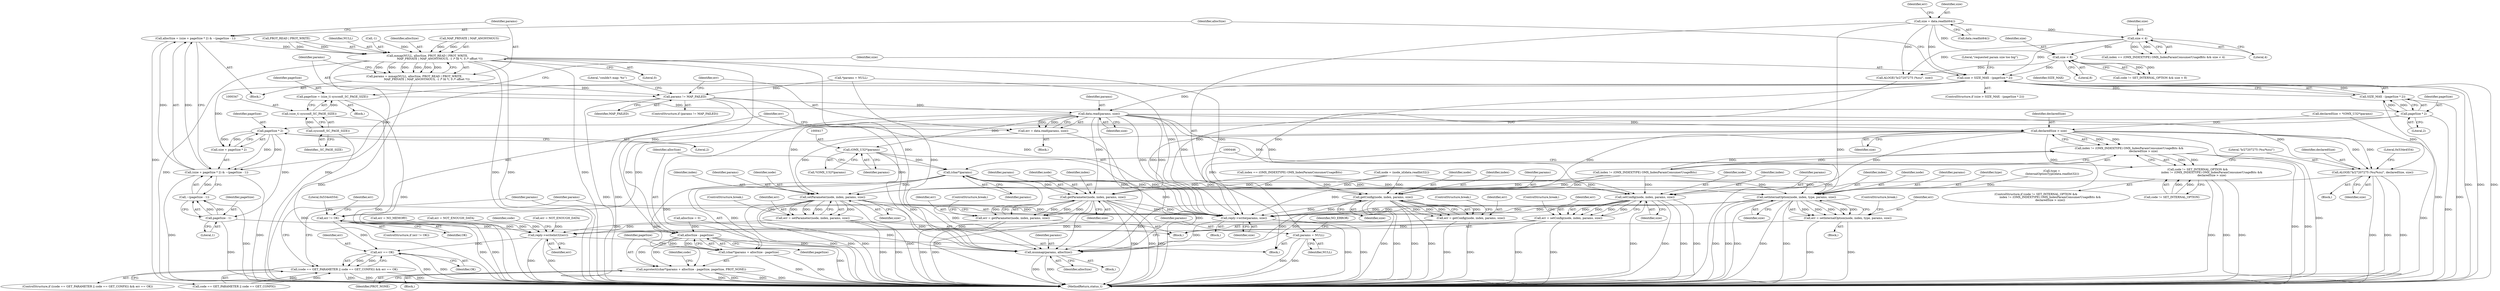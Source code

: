 digraph "1_Android_db829699d3293f254a7387894303451a91278986@integer" {
"1000363" [label="(Call,allocSize = (size + pageSize * 2) & ~(pageSize - 1))"];
"1000365" [label="(Call,(size + pageSize * 2) & ~(pageSize - 1))"];
"1000351" [label="(Call,size > SIZE_MAX - (pageSize * 2))"];
"1000295" [label="(Call,size = data.readInt64())"];
"1000329" [label="(Call,size < 8)"];
"1000322" [label="(Call,size < 4)"];
"1000353" [label="(Call,SIZE_MAX - (pageSize * 2))"];
"1000355" [label="(Call,pageSize * 2)"];
"1000344" [label="(Call,pageSize = (size_t) sysconf(_SC_PAGE_SIZE))"];
"1000346" [label="(Call,(size_t) sysconf(_SC_PAGE_SIZE))"];
"1000348" [label="(Call,sysconf(_SC_PAGE_SIZE))"];
"1000368" [label="(Call,pageSize * 2)"];
"1000371" [label="(Call,~(pageSize - 1))"];
"1000372" [label="(Call,pageSize - 1)"];
"1000377" [label="(Call,mmap(NULL, allocSize, PROT_READ | PROT_WRITE,\n                            MAP_PRIVATE | MAP_ANONYMOUS, -1 /* fd */, 0 /* offset */))"];
"1000375" [label="(Call,params = mmap(NULL, allocSize, PROT_READ | PROT_WRITE,\n                            MAP_PRIVATE | MAP_ANONYMOUS, -1 /* fd */, 0 /* offset */))"];
"1000390" [label="(Call,params != MAP_FAILED)"];
"1000396" [label="(Call,data.read(params, size))"];
"1000394" [label="(Call,err = data.read(params, size))"];
"1000400" [label="(Call,err != OK)"];
"1000517" [label="(Call,reply->writeInt32(err))"];
"1000528" [label="(Call,err == OK)"];
"1000520" [label="(Call,(code == GET_PARAMETER || code == GET_CONFIG) && err == OK)"];
"1000416" [label="(Call,(OMX_U32*)params)"];
"1000445" [label="(Call,(char*)params)"];
"1000443" [label="(Call,mprotect((char*)params + allocSize - pageSize, pageSize, PROT_NONE))"];
"1000444" [label="(Call,(char*)params + allocSize - pageSize)"];
"1000459" [label="(Call,getParameter(node, index, params, size))"];
"1000457" [label="(Call,err = getParameter(node, index, params, size))"];
"1000532" [label="(Call,reply->write(params, size))"];
"1000538" [label="(Call,munmap(params, allocSize))"];
"1000468" [label="(Call,setParameter(node, index, params, size))"];
"1000466" [label="(Call,err = setParameter(node, index, params, size))"];
"1000477" [label="(Call,getConfig(node, index, params, size))"];
"1000475" [label="(Call,err = getConfig(node, index, params, size))"];
"1000486" [label="(Call,setConfig(node, index, params, size))"];
"1000484" [label="(Call,err = setConfig(node, index, params, size))"];
"1000502" [label="(Call,setInternalOption(node, index, type, params, size))"];
"1000500" [label="(Call,err = setInternalOption(node, index, type, params, size))"];
"1000430" [label="(Call,declaredSize > size)"];
"1000424" [label="(Call,index != (OMX_INDEXTYPE) OMX_IndexParamConsumerUsageBits &&\n                                declaredSize > size)"];
"1000420" [label="(Call,code != SET_INTERNAL_OPTION &&\n                                index != (OMX_INDEXTYPE) OMX_IndexParamConsumerUsageBits &&\n                                declaredSize > size)"];
"1000434" [label="(Call,ALOGE(\"b/27207275 (%u/%zu)\", declaredSize, size))"];
"1000448" [label="(Call,allocSize - pageSize)"];
"1000541" [label="(Call,params = NULL)"];
"1000283" [label="(Call,node = (node_id)data.readInt32())"];
"1000400" [label="(Call,err != OK)"];
"1000388" [label="(Literal,0)"];
"1000491" [label="(ControlStructure,break;)"];
"1000443" [label="(Call,mprotect((char*)params + allocSize - pageSize, pageSize, PROT_NONE))"];
"1000523" [label="(Identifier,code)"];
"1000277" [label="(Block,)"];
"1000507" [label="(Identifier,size)"];
"1000420" [label="(Call,code != SET_INTERNAL_OPTION &&\n                                index != (OMX_INDEXTYPE) OMX_IndexParamConsumerUsageBits &&\n                                declaredSize > size)"];
"1000463" [label="(Identifier,size)"];
"1000536" [label="(Identifier,params)"];
"1000416" [label="(Call,(OMX_U32*)params)"];
"1000458" [label="(Identifier,err)"];
"1000399" [label="(ControlStructure,if (err != OK))"];
"1000386" [label="(Call,-1)"];
"1000484" [label="(Call,err = setConfig(node, index, params, size))"];
"1000503" [label="(Identifier,node)"];
"1000357" [label="(Literal,2)"];
"1000369" [label="(Identifier,pageSize)"];
"1000442" [label="(Block,)"];
"1000364" [label="(Identifier,allocSize)"];
"1000472" [label="(Identifier,size)"];
"1000375" [label="(Call,params = mmap(NULL, allocSize, PROT_READ | PROT_WRITE,\n                            MAP_PRIVATE | MAP_ANONYMOUS, -1 /* fd */, 0 /* offset */))"];
"1000405" [label="(Literal,0x534e4554)"];
"1000432" [label="(Identifier,size)"];
"1000473" [label="(ControlStructure,break;)"];
"1000519" [label="(ControlStructure,if ((code == GET_PARAMETER || code == GET_CONFIG) && err == OK))"];
"1000371" [label="(Call,~(pageSize - 1))"];
"1000362" [label="(Block,)"];
"1000297" [label="(Call,data.readInt64())"];
"1000450" [label="(Identifier,pageSize)"];
"1000325" [label="(Call,code != SET_INTERNAL_OPTION && size < 8)"];
"1000434" [label="(Call,ALOGE(\"b/27207275 (%u/%zu)\", declaredSize, size))"];
"1000355" [label="(Call,pageSize * 2)"];
"1000470" [label="(Identifier,index)"];
"1000506" [label="(Identifier,params)"];
"1000322" [label="(Call,size < 4)"];
"1000486" [label="(Call,setConfig(node, index, params, size))"];
"1000316" [label="(Call,index == (OMX_INDEXTYPE) OMX_IndexParamConsumerUsageBits && size < 4)"];
"1000460" [label="(Identifier,node)"];
"1000520" [label="(Call,(code == GET_PARAMETER || code == GET_CONFIG) && err == OK)"];
"1000330" [label="(Identifier,size)"];
"1000299" [label="(Call,err = NOT_ENOUGH_DATA)"];
"1000541" [label="(Call,params = NULL)"];
"1000366" [label="(Call,size + pageSize * 2)"];
"1000517" [label="(Call,reply->writeInt32(err))"];
"1000329" [label="(Call,size < 8)"];
"1000542" [label="(Identifier,params)"];
"1000324" [label="(Literal,4)"];
"1000480" [label="(Identifier,params)"];
"1000424" [label="(Call,index != (OMX_INDEXTYPE) OMX_IndexParamConsumerUsageBits &&\n                                declaredSize > size)"];
"1000333" [label="(Call,ALOGE(\"b/27207275 (%zu)\", size))"];
"1000433" [label="(Block,)"];
"1000439" [label="(Literal,0x534e4554)"];
"1000537" [label="(Block,)"];
"1000505" [label="(Identifier,type)"];
"1000418" [label="(Identifier,params)"];
"1000485" [label="(Identifier,err)"];
"1000392" [label="(Identifier,MAP_FAILED)"];
"1000415" [label="(Call,*(OMX_U32*)params)"];
"1000341" [label="(Call,err = NO_MEMORY)"];
"1000410" [label="(Identifier,err)"];
"1000500" [label="(Call,err = setInternalOption(node, index, type, params, size))"];
"1000419" [label="(ControlStructure,if (code != SET_INTERNAL_OPTION &&\n                                index != (OMX_INDEXTYPE) OMX_IndexParamConsumerUsageBits &&\n                                declaredSize > size))"];
"1000345" [label="(Identifier,pageSize)"];
"1000376" [label="(Identifier,params)"];
"1000323" [label="(Identifier,size)"];
"1000352" [label="(Identifier,size)"];
"1000437" [label="(Identifier,size)"];
"1000530" [label="(Identifier,OK)"];
"1000350" [label="(ControlStructure,if (size > SIZE_MAX - (pageSize * 2)))"];
"1000300" [label="(Identifier,err)"];
"1000303" [label="(Call,*params = NULL)"];
"1000543" [label="(Identifier,NULL)"];
"1000396" [label="(Call,data.read(params, size))"];
"1000448" [label="(Call,allocSize - pageSize)"];
"1000393" [label="(Block,)"];
"1000444" [label="(Call,(char*)params + allocSize - pageSize)"];
"1000451" [label="(Identifier,pageSize)"];
"1000540" [label="(Identifier,allocSize)"];
"1000459" [label="(Call,getParameter(node, index, params, size))"];
"1000379" [label="(Identifier,allocSize)"];
"1000493" [label="(Block,)"];
"1000532" [label="(Call,reply->write(params, size))"];
"1000452" [label="(Identifier,PROT_NONE)"];
"1000409" [label="(Call,err = NOT_ENOUGH_DATA)"];
"1000455" [label="(Block,)"];
"1000488" [label="(Identifier,index)"];
"1000461" [label="(Identifier,index)"];
"1000476" [label="(Identifier,err)"];
"1000435" [label="(Literal,\"b/27207275 (%u/%zu)\")"];
"1000383" [label="(Call,MAP_PRIVATE | MAP_ANONYMOUS)"];
"1000380" [label="(Call,PROT_READ | PROT_WRITE)"];
"1000447" [label="(Identifier,params)"];
"1000521" [label="(Call,code == GET_PARAMETER || code == GET_CONFIG)"];
"1000534" [label="(Identifier,size)"];
"1000377" [label="(Call,mmap(NULL, allocSize, PROT_READ | PROT_WRITE,\n                            MAP_PRIVATE | MAP_ANONYMOUS, -1 /* fd */, 0 /* offset */))"];
"1000489" [label="(Identifier,params)"];
"1000344" [label="(Call,pageSize = (size_t) sysconf(_SC_PAGE_SIZE))"];
"1000531" [label="(Block,)"];
"1000475" [label="(Call,err = getConfig(node, index, params, size))"];
"1001353" [label="(MethodReturn,status_t)"];
"1000374" [label="(Literal,1)"];
"1000468" [label="(Call,setParameter(node, index, params, size))"];
"1000363" [label="(Call,allocSize = (size + pageSize * 2) & ~(pageSize - 1))"];
"1000478" [label="(Identifier,node)"];
"1000431" [label="(Identifier,declaredSize)"];
"1000351" [label="(Call,size > SIZE_MAX - (pageSize * 2))"];
"1000490" [label="(Identifier,size)"];
"1000346" [label="(Call,(size_t) sysconf(_SC_PAGE_SIZE))"];
"1000518" [label="(Identifier,err)"];
"1000502" [label="(Call,setInternalOption(node, index, type, params, size))"];
"1000349" [label="(Identifier,_SC_PAGE_SIZE)"];
"1000479" [label="(Identifier,index)"];
"1000538" [label="(Call,munmap(params, allocSize))"];
"1000539" [label="(Identifier,params)"];
"1000445" [label="(Call,(char*)params)"];
"1000545" [label="(Identifier,NO_ERROR)"];
"1000365" [label="(Call,(size + pageSize * 2) & ~(pageSize - 1))"];
"1000401" [label="(Identifier,err)"];
"1000467" [label="(Identifier,err)"];
"1000495" [label="(Call,type =\n (InternalOptionType)data.readInt32())"];
"1000394" [label="(Call,err = data.read(params, size))"];
"1000471" [label="(Identifier,params)"];
"1000449" [label="(Identifier,allocSize)"];
"1000391" [label="(Identifier,params)"];
"1000529" [label="(Identifier,err)"];
"1000464" [label="(ControlStructure,break;)"];
"1000378" [label="(Identifier,NULL)"];
"1000477" [label="(Call,getConfig(node, index, params, size))"];
"1000348" [label="(Call,sysconf(_SC_PAGE_SIZE))"];
"1000372" [label="(Call,pageSize - 1)"];
"1000454" [label="(Identifier,code)"];
"1000469" [label="(Identifier,node)"];
"1000436" [label="(Identifier,declaredSize)"];
"1000389" [label="(ControlStructure,if (params != MAP_FAILED))"];
"1000368" [label="(Call,pageSize * 2)"];
"1000295" [label="(Call,size = data.readInt64())"];
"1000390" [label="(Call,params != MAP_FAILED)"];
"1000296" [label="(Identifier,size)"];
"1000354" [label="(Identifier,SIZE_MAX)"];
"1000514" [label="(Literal,\"couldn't map: %s\")"];
"1000508" [label="(ControlStructure,break;)"];
"1000311" [label="(Call,allocSize = 0)"];
"1000395" [label="(Identifier,err)"];
"1000397" [label="(Identifier,params)"];
"1000457" [label="(Call,err = getParameter(node, index, params, size))"];
"1000402" [label="(Identifier,OK)"];
"1000501" [label="(Identifier,err)"];
"1000487" [label="(Identifier,node)"];
"1000466" [label="(Call,err = setParameter(node, index, params, size))"];
"1000370" [label="(Literal,2)"];
"1000413" [label="(Call,declaredSize = *(OMX_U32*)params)"];
"1000356" [label="(Identifier,pageSize)"];
"1000528" [label="(Call,err == OK)"];
"1000425" [label="(Call,index != (OMX_INDEXTYPE) OMX_IndexParamConsumerUsageBits)"];
"1000373" [label="(Identifier,pageSize)"];
"1000331" [label="(Literal,8)"];
"1000482" [label="(ControlStructure,break;)"];
"1000340" [label="(Block,)"];
"1000430" [label="(Call,declaredSize > size)"];
"1000504" [label="(Identifier,index)"];
"1000421" [label="(Call,code != SET_INTERNAL_OPTION)"];
"1000398" [label="(Identifier,size)"];
"1000360" [label="(Literal,\"requested param size too big\")"];
"1000317" [label="(Call,index == (OMX_INDEXTYPE) OMX_IndexParamConsumerUsageBits)"];
"1000353" [label="(Call,SIZE_MAX - (pageSize * 2))"];
"1000462" [label="(Identifier,params)"];
"1000481" [label="(Identifier,size)"];
"1000533" [label="(Identifier,params)"];
"1000363" -> "1000362"  [label="AST: "];
"1000363" -> "1000365"  [label="CFG: "];
"1000364" -> "1000363"  [label="AST: "];
"1000365" -> "1000363"  [label="AST: "];
"1000376" -> "1000363"  [label="CFG: "];
"1000363" -> "1001353"  [label="DDG: "];
"1000365" -> "1000363"  [label="DDG: "];
"1000365" -> "1000363"  [label="DDG: "];
"1000363" -> "1000377"  [label="DDG: "];
"1000365" -> "1000371"  [label="CFG: "];
"1000366" -> "1000365"  [label="AST: "];
"1000371" -> "1000365"  [label="AST: "];
"1000365" -> "1001353"  [label="DDG: "];
"1000365" -> "1001353"  [label="DDG: "];
"1000351" -> "1000365"  [label="DDG: "];
"1000368" -> "1000365"  [label="DDG: "];
"1000368" -> "1000365"  [label="DDG: "];
"1000371" -> "1000365"  [label="DDG: "];
"1000351" -> "1000350"  [label="AST: "];
"1000351" -> "1000353"  [label="CFG: "];
"1000352" -> "1000351"  [label="AST: "];
"1000353" -> "1000351"  [label="AST: "];
"1000360" -> "1000351"  [label="CFG: "];
"1000364" -> "1000351"  [label="CFG: "];
"1000351" -> "1001353"  [label="DDG: "];
"1000351" -> "1001353"  [label="DDG: "];
"1000351" -> "1001353"  [label="DDG: "];
"1000295" -> "1000351"  [label="DDG: "];
"1000329" -> "1000351"  [label="DDG: "];
"1000322" -> "1000351"  [label="DDG: "];
"1000353" -> "1000351"  [label="DDG: "];
"1000353" -> "1000351"  [label="DDG: "];
"1000351" -> "1000366"  [label="DDG: "];
"1000351" -> "1000396"  [label="DDG: "];
"1000351" -> "1000532"  [label="DDG: "];
"1000295" -> "1000277"  [label="AST: "];
"1000295" -> "1000297"  [label="CFG: "];
"1000296" -> "1000295"  [label="AST: "];
"1000297" -> "1000295"  [label="AST: "];
"1000300" -> "1000295"  [label="CFG: "];
"1000295" -> "1001353"  [label="DDG: "];
"1000295" -> "1000322"  [label="DDG: "];
"1000295" -> "1000329"  [label="DDG: "];
"1000295" -> "1000333"  [label="DDG: "];
"1000329" -> "1000325"  [label="AST: "];
"1000329" -> "1000331"  [label="CFG: "];
"1000330" -> "1000329"  [label="AST: "];
"1000331" -> "1000329"  [label="AST: "];
"1000325" -> "1000329"  [label="CFG: "];
"1000329" -> "1000325"  [label="DDG: "];
"1000329" -> "1000325"  [label="DDG: "];
"1000322" -> "1000329"  [label="DDG: "];
"1000329" -> "1000333"  [label="DDG: "];
"1000322" -> "1000316"  [label="AST: "];
"1000322" -> "1000324"  [label="CFG: "];
"1000323" -> "1000322"  [label="AST: "];
"1000324" -> "1000322"  [label="AST: "];
"1000316" -> "1000322"  [label="CFG: "];
"1000322" -> "1000316"  [label="DDG: "];
"1000322" -> "1000316"  [label="DDG: "];
"1000322" -> "1000333"  [label="DDG: "];
"1000353" -> "1000355"  [label="CFG: "];
"1000354" -> "1000353"  [label="AST: "];
"1000355" -> "1000353"  [label="AST: "];
"1000353" -> "1001353"  [label="DDG: "];
"1000353" -> "1001353"  [label="DDG: "];
"1000355" -> "1000353"  [label="DDG: "];
"1000355" -> "1000353"  [label="DDG: "];
"1000355" -> "1000357"  [label="CFG: "];
"1000356" -> "1000355"  [label="AST: "];
"1000357" -> "1000355"  [label="AST: "];
"1000355" -> "1001353"  [label="DDG: "];
"1000344" -> "1000355"  [label="DDG: "];
"1000355" -> "1000368"  [label="DDG: "];
"1000355" -> "1000448"  [label="DDG: "];
"1000344" -> "1000340"  [label="AST: "];
"1000344" -> "1000346"  [label="CFG: "];
"1000345" -> "1000344"  [label="AST: "];
"1000346" -> "1000344"  [label="AST: "];
"1000352" -> "1000344"  [label="CFG: "];
"1000344" -> "1001353"  [label="DDG: "];
"1000346" -> "1000344"  [label="DDG: "];
"1000346" -> "1000348"  [label="CFG: "];
"1000347" -> "1000346"  [label="AST: "];
"1000348" -> "1000346"  [label="AST: "];
"1000346" -> "1001353"  [label="DDG: "];
"1000348" -> "1000346"  [label="DDG: "];
"1000348" -> "1000349"  [label="CFG: "];
"1000349" -> "1000348"  [label="AST: "];
"1000348" -> "1001353"  [label="DDG: "];
"1000368" -> "1000366"  [label="AST: "];
"1000368" -> "1000370"  [label="CFG: "];
"1000369" -> "1000368"  [label="AST: "];
"1000370" -> "1000368"  [label="AST: "];
"1000366" -> "1000368"  [label="CFG: "];
"1000368" -> "1000366"  [label="DDG: "];
"1000368" -> "1000366"  [label="DDG: "];
"1000368" -> "1000372"  [label="DDG: "];
"1000371" -> "1000372"  [label="CFG: "];
"1000372" -> "1000371"  [label="AST: "];
"1000371" -> "1001353"  [label="DDG: "];
"1000372" -> "1000371"  [label="DDG: "];
"1000372" -> "1000371"  [label="DDG: "];
"1000372" -> "1000374"  [label="CFG: "];
"1000373" -> "1000372"  [label="AST: "];
"1000374" -> "1000372"  [label="AST: "];
"1000372" -> "1001353"  [label="DDG: "];
"1000372" -> "1000448"  [label="DDG: "];
"1000377" -> "1000375"  [label="AST: "];
"1000377" -> "1000388"  [label="CFG: "];
"1000378" -> "1000377"  [label="AST: "];
"1000379" -> "1000377"  [label="AST: "];
"1000380" -> "1000377"  [label="AST: "];
"1000383" -> "1000377"  [label="AST: "];
"1000386" -> "1000377"  [label="AST: "];
"1000388" -> "1000377"  [label="AST: "];
"1000375" -> "1000377"  [label="CFG: "];
"1000377" -> "1001353"  [label="DDG: "];
"1000377" -> "1001353"  [label="DDG: "];
"1000377" -> "1001353"  [label="DDG: "];
"1000377" -> "1001353"  [label="DDG: "];
"1000377" -> "1001353"  [label="DDG: "];
"1000377" -> "1000375"  [label="DDG: "];
"1000377" -> "1000375"  [label="DDG: "];
"1000377" -> "1000375"  [label="DDG: "];
"1000377" -> "1000375"  [label="DDG: "];
"1000377" -> "1000375"  [label="DDG: "];
"1000377" -> "1000375"  [label="DDG: "];
"1000380" -> "1000377"  [label="DDG: "];
"1000380" -> "1000377"  [label="DDG: "];
"1000383" -> "1000377"  [label="DDG: "];
"1000383" -> "1000377"  [label="DDG: "];
"1000386" -> "1000377"  [label="DDG: "];
"1000377" -> "1000448"  [label="DDG: "];
"1000377" -> "1000538"  [label="DDG: "];
"1000377" -> "1000541"  [label="DDG: "];
"1000375" -> "1000362"  [label="AST: "];
"1000376" -> "1000375"  [label="AST: "];
"1000391" -> "1000375"  [label="CFG: "];
"1000375" -> "1001353"  [label="DDG: "];
"1000375" -> "1000390"  [label="DDG: "];
"1000390" -> "1000389"  [label="AST: "];
"1000390" -> "1000392"  [label="CFG: "];
"1000391" -> "1000390"  [label="AST: "];
"1000392" -> "1000390"  [label="AST: "];
"1000395" -> "1000390"  [label="CFG: "];
"1000514" -> "1000390"  [label="CFG: "];
"1000390" -> "1001353"  [label="DDG: "];
"1000390" -> "1001353"  [label="DDG: "];
"1000303" -> "1000390"  [label="DDG: "];
"1000390" -> "1000396"  [label="DDG: "];
"1000390" -> "1000532"  [label="DDG: "];
"1000390" -> "1000538"  [label="DDG: "];
"1000396" -> "1000394"  [label="AST: "];
"1000396" -> "1000398"  [label="CFG: "];
"1000397" -> "1000396"  [label="AST: "];
"1000398" -> "1000396"  [label="AST: "];
"1000394" -> "1000396"  [label="CFG: "];
"1000396" -> "1001353"  [label="DDG: "];
"1000396" -> "1000394"  [label="DDG: "];
"1000396" -> "1000394"  [label="DDG: "];
"1000396" -> "1000416"  [label="DDG: "];
"1000396" -> "1000430"  [label="DDG: "];
"1000396" -> "1000434"  [label="DDG: "];
"1000396" -> "1000459"  [label="DDG: "];
"1000396" -> "1000468"  [label="DDG: "];
"1000396" -> "1000477"  [label="DDG: "];
"1000396" -> "1000486"  [label="DDG: "];
"1000396" -> "1000502"  [label="DDG: "];
"1000396" -> "1000532"  [label="DDG: "];
"1000396" -> "1000532"  [label="DDG: "];
"1000396" -> "1000538"  [label="DDG: "];
"1000394" -> "1000393"  [label="AST: "];
"1000395" -> "1000394"  [label="AST: "];
"1000401" -> "1000394"  [label="CFG: "];
"1000394" -> "1001353"  [label="DDG: "];
"1000394" -> "1000400"  [label="DDG: "];
"1000400" -> "1000399"  [label="AST: "];
"1000400" -> "1000402"  [label="CFG: "];
"1000401" -> "1000400"  [label="AST: "];
"1000402" -> "1000400"  [label="AST: "];
"1000405" -> "1000400"  [label="CFG: "];
"1000410" -> "1000400"  [label="CFG: "];
"1000400" -> "1001353"  [label="DDG: "];
"1000400" -> "1001353"  [label="DDG: "];
"1000400" -> "1000517"  [label="DDG: "];
"1000400" -> "1000528"  [label="DDG: "];
"1000517" -> "1000277"  [label="AST: "];
"1000517" -> "1000518"  [label="CFG: "];
"1000518" -> "1000517"  [label="AST: "];
"1000523" -> "1000517"  [label="CFG: "];
"1000517" -> "1001353"  [label="DDG: "];
"1000517" -> "1001353"  [label="DDG: "];
"1000466" -> "1000517"  [label="DDG: "];
"1000475" -> "1000517"  [label="DDG: "];
"1000457" -> "1000517"  [label="DDG: "];
"1000484" -> "1000517"  [label="DDG: "];
"1000341" -> "1000517"  [label="DDG: "];
"1000500" -> "1000517"  [label="DDG: "];
"1000299" -> "1000517"  [label="DDG: "];
"1000409" -> "1000517"  [label="DDG: "];
"1000517" -> "1000528"  [label="DDG: "];
"1000528" -> "1000520"  [label="AST: "];
"1000528" -> "1000530"  [label="CFG: "];
"1000529" -> "1000528"  [label="AST: "];
"1000530" -> "1000528"  [label="AST: "];
"1000520" -> "1000528"  [label="CFG: "];
"1000528" -> "1001353"  [label="DDG: "];
"1000528" -> "1001353"  [label="DDG: "];
"1000528" -> "1000520"  [label="DDG: "];
"1000528" -> "1000520"  [label="DDG: "];
"1000520" -> "1000519"  [label="AST: "];
"1000520" -> "1000521"  [label="CFG: "];
"1000521" -> "1000520"  [label="AST: "];
"1000533" -> "1000520"  [label="CFG: "];
"1000536" -> "1000520"  [label="CFG: "];
"1000520" -> "1001353"  [label="DDG: "];
"1000520" -> "1001353"  [label="DDG: "];
"1000520" -> "1001353"  [label="DDG: "];
"1000521" -> "1000520"  [label="DDG: "];
"1000521" -> "1000520"  [label="DDG: "];
"1000416" -> "1000415"  [label="AST: "];
"1000416" -> "1000418"  [label="CFG: "];
"1000417" -> "1000416"  [label="AST: "];
"1000418" -> "1000416"  [label="AST: "];
"1000415" -> "1000416"  [label="CFG: "];
"1000416" -> "1000445"  [label="DDG: "];
"1000416" -> "1000532"  [label="DDG: "];
"1000416" -> "1000538"  [label="DDG: "];
"1000445" -> "1000444"  [label="AST: "];
"1000445" -> "1000447"  [label="CFG: "];
"1000446" -> "1000445"  [label="AST: "];
"1000447" -> "1000445"  [label="AST: "];
"1000449" -> "1000445"  [label="CFG: "];
"1000445" -> "1000443"  [label="DDG: "];
"1000445" -> "1000444"  [label="DDG: "];
"1000445" -> "1000459"  [label="DDG: "];
"1000445" -> "1000468"  [label="DDG: "];
"1000445" -> "1000477"  [label="DDG: "];
"1000445" -> "1000486"  [label="DDG: "];
"1000445" -> "1000502"  [label="DDG: "];
"1000445" -> "1000532"  [label="DDG: "];
"1000445" -> "1000538"  [label="DDG: "];
"1000443" -> "1000442"  [label="AST: "];
"1000443" -> "1000452"  [label="CFG: "];
"1000444" -> "1000443"  [label="AST: "];
"1000451" -> "1000443"  [label="AST: "];
"1000452" -> "1000443"  [label="AST: "];
"1000454" -> "1000443"  [label="CFG: "];
"1000443" -> "1001353"  [label="DDG: "];
"1000443" -> "1001353"  [label="DDG: "];
"1000443" -> "1001353"  [label="DDG: "];
"1000443" -> "1001353"  [label="DDG: "];
"1000448" -> "1000443"  [label="DDG: "];
"1000448" -> "1000443"  [label="DDG: "];
"1000444" -> "1000448"  [label="CFG: "];
"1000448" -> "1000444"  [label="AST: "];
"1000451" -> "1000444"  [label="CFG: "];
"1000444" -> "1001353"  [label="DDG: "];
"1000444" -> "1001353"  [label="DDG: "];
"1000448" -> "1000444"  [label="DDG: "];
"1000448" -> "1000444"  [label="DDG: "];
"1000459" -> "1000457"  [label="AST: "];
"1000459" -> "1000463"  [label="CFG: "];
"1000460" -> "1000459"  [label="AST: "];
"1000461" -> "1000459"  [label="AST: "];
"1000462" -> "1000459"  [label="AST: "];
"1000463" -> "1000459"  [label="AST: "];
"1000457" -> "1000459"  [label="CFG: "];
"1000459" -> "1001353"  [label="DDG: "];
"1000459" -> "1001353"  [label="DDG: "];
"1000459" -> "1001353"  [label="DDG: "];
"1000459" -> "1001353"  [label="DDG: "];
"1000459" -> "1000457"  [label="DDG: "];
"1000459" -> "1000457"  [label="DDG: "];
"1000459" -> "1000457"  [label="DDG: "];
"1000459" -> "1000457"  [label="DDG: "];
"1000283" -> "1000459"  [label="DDG: "];
"1000317" -> "1000459"  [label="DDG: "];
"1000425" -> "1000459"  [label="DDG: "];
"1000430" -> "1000459"  [label="DDG: "];
"1000459" -> "1000532"  [label="DDG: "];
"1000459" -> "1000532"  [label="DDG: "];
"1000459" -> "1000538"  [label="DDG: "];
"1000457" -> "1000455"  [label="AST: "];
"1000458" -> "1000457"  [label="AST: "];
"1000464" -> "1000457"  [label="CFG: "];
"1000457" -> "1001353"  [label="DDG: "];
"1000457" -> "1001353"  [label="DDG: "];
"1000532" -> "1000531"  [label="AST: "];
"1000532" -> "1000534"  [label="CFG: "];
"1000533" -> "1000532"  [label="AST: "];
"1000534" -> "1000532"  [label="AST: "];
"1000536" -> "1000532"  [label="CFG: "];
"1000532" -> "1001353"  [label="DDG: "];
"1000532" -> "1001353"  [label="DDG: "];
"1000303" -> "1000532"  [label="DDG: "];
"1000477" -> "1000532"  [label="DDG: "];
"1000477" -> "1000532"  [label="DDG: "];
"1000468" -> "1000532"  [label="DDG: "];
"1000468" -> "1000532"  [label="DDG: "];
"1000502" -> "1000532"  [label="DDG: "];
"1000502" -> "1000532"  [label="DDG: "];
"1000486" -> "1000532"  [label="DDG: "];
"1000486" -> "1000532"  [label="DDG: "];
"1000434" -> "1000532"  [label="DDG: "];
"1000430" -> "1000532"  [label="DDG: "];
"1000333" -> "1000532"  [label="DDG: "];
"1000532" -> "1000538"  [label="DDG: "];
"1000538" -> "1000537"  [label="AST: "];
"1000538" -> "1000540"  [label="CFG: "];
"1000539" -> "1000538"  [label="AST: "];
"1000540" -> "1000538"  [label="AST: "];
"1000542" -> "1000538"  [label="CFG: "];
"1000538" -> "1001353"  [label="DDG: "];
"1000538" -> "1001353"  [label="DDG: "];
"1000303" -> "1000538"  [label="DDG: "];
"1000477" -> "1000538"  [label="DDG: "];
"1000468" -> "1000538"  [label="DDG: "];
"1000502" -> "1000538"  [label="DDG: "];
"1000486" -> "1000538"  [label="DDG: "];
"1000311" -> "1000538"  [label="DDG: "];
"1000448" -> "1000538"  [label="DDG: "];
"1000468" -> "1000466"  [label="AST: "];
"1000468" -> "1000472"  [label="CFG: "];
"1000469" -> "1000468"  [label="AST: "];
"1000470" -> "1000468"  [label="AST: "];
"1000471" -> "1000468"  [label="AST: "];
"1000472" -> "1000468"  [label="AST: "];
"1000466" -> "1000468"  [label="CFG: "];
"1000468" -> "1001353"  [label="DDG: "];
"1000468" -> "1001353"  [label="DDG: "];
"1000468" -> "1001353"  [label="DDG: "];
"1000468" -> "1001353"  [label="DDG: "];
"1000468" -> "1000466"  [label="DDG: "];
"1000468" -> "1000466"  [label="DDG: "];
"1000468" -> "1000466"  [label="DDG: "];
"1000468" -> "1000466"  [label="DDG: "];
"1000283" -> "1000468"  [label="DDG: "];
"1000317" -> "1000468"  [label="DDG: "];
"1000425" -> "1000468"  [label="DDG: "];
"1000430" -> "1000468"  [label="DDG: "];
"1000466" -> "1000455"  [label="AST: "];
"1000467" -> "1000466"  [label="AST: "];
"1000473" -> "1000466"  [label="CFG: "];
"1000466" -> "1001353"  [label="DDG: "];
"1000466" -> "1001353"  [label="DDG: "];
"1000477" -> "1000475"  [label="AST: "];
"1000477" -> "1000481"  [label="CFG: "];
"1000478" -> "1000477"  [label="AST: "];
"1000479" -> "1000477"  [label="AST: "];
"1000480" -> "1000477"  [label="AST: "];
"1000481" -> "1000477"  [label="AST: "];
"1000475" -> "1000477"  [label="CFG: "];
"1000477" -> "1001353"  [label="DDG: "];
"1000477" -> "1001353"  [label="DDG: "];
"1000477" -> "1001353"  [label="DDG: "];
"1000477" -> "1001353"  [label="DDG: "];
"1000477" -> "1000475"  [label="DDG: "];
"1000477" -> "1000475"  [label="DDG: "];
"1000477" -> "1000475"  [label="DDG: "];
"1000477" -> "1000475"  [label="DDG: "];
"1000283" -> "1000477"  [label="DDG: "];
"1000317" -> "1000477"  [label="DDG: "];
"1000425" -> "1000477"  [label="DDG: "];
"1000430" -> "1000477"  [label="DDG: "];
"1000475" -> "1000455"  [label="AST: "];
"1000476" -> "1000475"  [label="AST: "];
"1000482" -> "1000475"  [label="CFG: "];
"1000475" -> "1001353"  [label="DDG: "];
"1000475" -> "1001353"  [label="DDG: "];
"1000486" -> "1000484"  [label="AST: "];
"1000486" -> "1000490"  [label="CFG: "];
"1000487" -> "1000486"  [label="AST: "];
"1000488" -> "1000486"  [label="AST: "];
"1000489" -> "1000486"  [label="AST: "];
"1000490" -> "1000486"  [label="AST: "];
"1000484" -> "1000486"  [label="CFG: "];
"1000486" -> "1001353"  [label="DDG: "];
"1000486" -> "1001353"  [label="DDG: "];
"1000486" -> "1001353"  [label="DDG: "];
"1000486" -> "1001353"  [label="DDG: "];
"1000486" -> "1000484"  [label="DDG: "];
"1000486" -> "1000484"  [label="DDG: "];
"1000486" -> "1000484"  [label="DDG: "];
"1000486" -> "1000484"  [label="DDG: "];
"1000283" -> "1000486"  [label="DDG: "];
"1000317" -> "1000486"  [label="DDG: "];
"1000425" -> "1000486"  [label="DDG: "];
"1000430" -> "1000486"  [label="DDG: "];
"1000484" -> "1000455"  [label="AST: "];
"1000485" -> "1000484"  [label="AST: "];
"1000491" -> "1000484"  [label="CFG: "];
"1000484" -> "1001353"  [label="DDG: "];
"1000484" -> "1001353"  [label="DDG: "];
"1000502" -> "1000500"  [label="AST: "];
"1000502" -> "1000507"  [label="CFG: "];
"1000503" -> "1000502"  [label="AST: "];
"1000504" -> "1000502"  [label="AST: "];
"1000505" -> "1000502"  [label="AST: "];
"1000506" -> "1000502"  [label="AST: "];
"1000507" -> "1000502"  [label="AST: "];
"1000500" -> "1000502"  [label="CFG: "];
"1000502" -> "1001353"  [label="DDG: "];
"1000502" -> "1001353"  [label="DDG: "];
"1000502" -> "1001353"  [label="DDG: "];
"1000502" -> "1001353"  [label="DDG: "];
"1000502" -> "1001353"  [label="DDG: "];
"1000502" -> "1000500"  [label="DDG: "];
"1000502" -> "1000500"  [label="DDG: "];
"1000502" -> "1000500"  [label="DDG: "];
"1000502" -> "1000500"  [label="DDG: "];
"1000502" -> "1000500"  [label="DDG: "];
"1000283" -> "1000502"  [label="DDG: "];
"1000317" -> "1000502"  [label="DDG: "];
"1000425" -> "1000502"  [label="DDG: "];
"1000495" -> "1000502"  [label="DDG: "];
"1000430" -> "1000502"  [label="DDG: "];
"1000500" -> "1000493"  [label="AST: "];
"1000501" -> "1000500"  [label="AST: "];
"1000508" -> "1000500"  [label="CFG: "];
"1000500" -> "1001353"  [label="DDG: "];
"1000500" -> "1001353"  [label="DDG: "];
"1000430" -> "1000424"  [label="AST: "];
"1000430" -> "1000432"  [label="CFG: "];
"1000431" -> "1000430"  [label="AST: "];
"1000432" -> "1000430"  [label="AST: "];
"1000424" -> "1000430"  [label="CFG: "];
"1000430" -> "1001353"  [label="DDG: "];
"1000430" -> "1001353"  [label="DDG: "];
"1000430" -> "1000424"  [label="DDG: "];
"1000430" -> "1000424"  [label="DDG: "];
"1000413" -> "1000430"  [label="DDG: "];
"1000430" -> "1000434"  [label="DDG: "];
"1000430" -> "1000434"  [label="DDG: "];
"1000424" -> "1000420"  [label="AST: "];
"1000424" -> "1000425"  [label="CFG: "];
"1000425" -> "1000424"  [label="AST: "];
"1000420" -> "1000424"  [label="CFG: "];
"1000424" -> "1001353"  [label="DDG: "];
"1000424" -> "1001353"  [label="DDG: "];
"1000424" -> "1000420"  [label="DDG: "];
"1000424" -> "1000420"  [label="DDG: "];
"1000425" -> "1000424"  [label="DDG: "];
"1000425" -> "1000424"  [label="DDG: "];
"1000420" -> "1000419"  [label="AST: "];
"1000420" -> "1000421"  [label="CFG: "];
"1000421" -> "1000420"  [label="AST: "];
"1000435" -> "1000420"  [label="CFG: "];
"1000446" -> "1000420"  [label="CFG: "];
"1000420" -> "1001353"  [label="DDG: "];
"1000420" -> "1001353"  [label="DDG: "];
"1000420" -> "1001353"  [label="DDG: "];
"1000421" -> "1000420"  [label="DDG: "];
"1000421" -> "1000420"  [label="DDG: "];
"1000434" -> "1000433"  [label="AST: "];
"1000434" -> "1000437"  [label="CFG: "];
"1000435" -> "1000434"  [label="AST: "];
"1000436" -> "1000434"  [label="AST: "];
"1000437" -> "1000434"  [label="AST: "];
"1000439" -> "1000434"  [label="CFG: "];
"1000434" -> "1001353"  [label="DDG: "];
"1000434" -> "1001353"  [label="DDG: "];
"1000434" -> "1001353"  [label="DDG: "];
"1000413" -> "1000434"  [label="DDG: "];
"1000448" -> "1000450"  [label="CFG: "];
"1000449" -> "1000448"  [label="AST: "];
"1000450" -> "1000448"  [label="AST: "];
"1000448" -> "1001353"  [label="DDG: "];
"1000311" -> "1000448"  [label="DDG: "];
"1000541" -> "1000277"  [label="AST: "];
"1000541" -> "1000543"  [label="CFG: "];
"1000542" -> "1000541"  [label="AST: "];
"1000543" -> "1000541"  [label="AST: "];
"1000545" -> "1000541"  [label="CFG: "];
"1000541" -> "1001353"  [label="DDG: "];
"1000541" -> "1001353"  [label="DDG: "];
}

